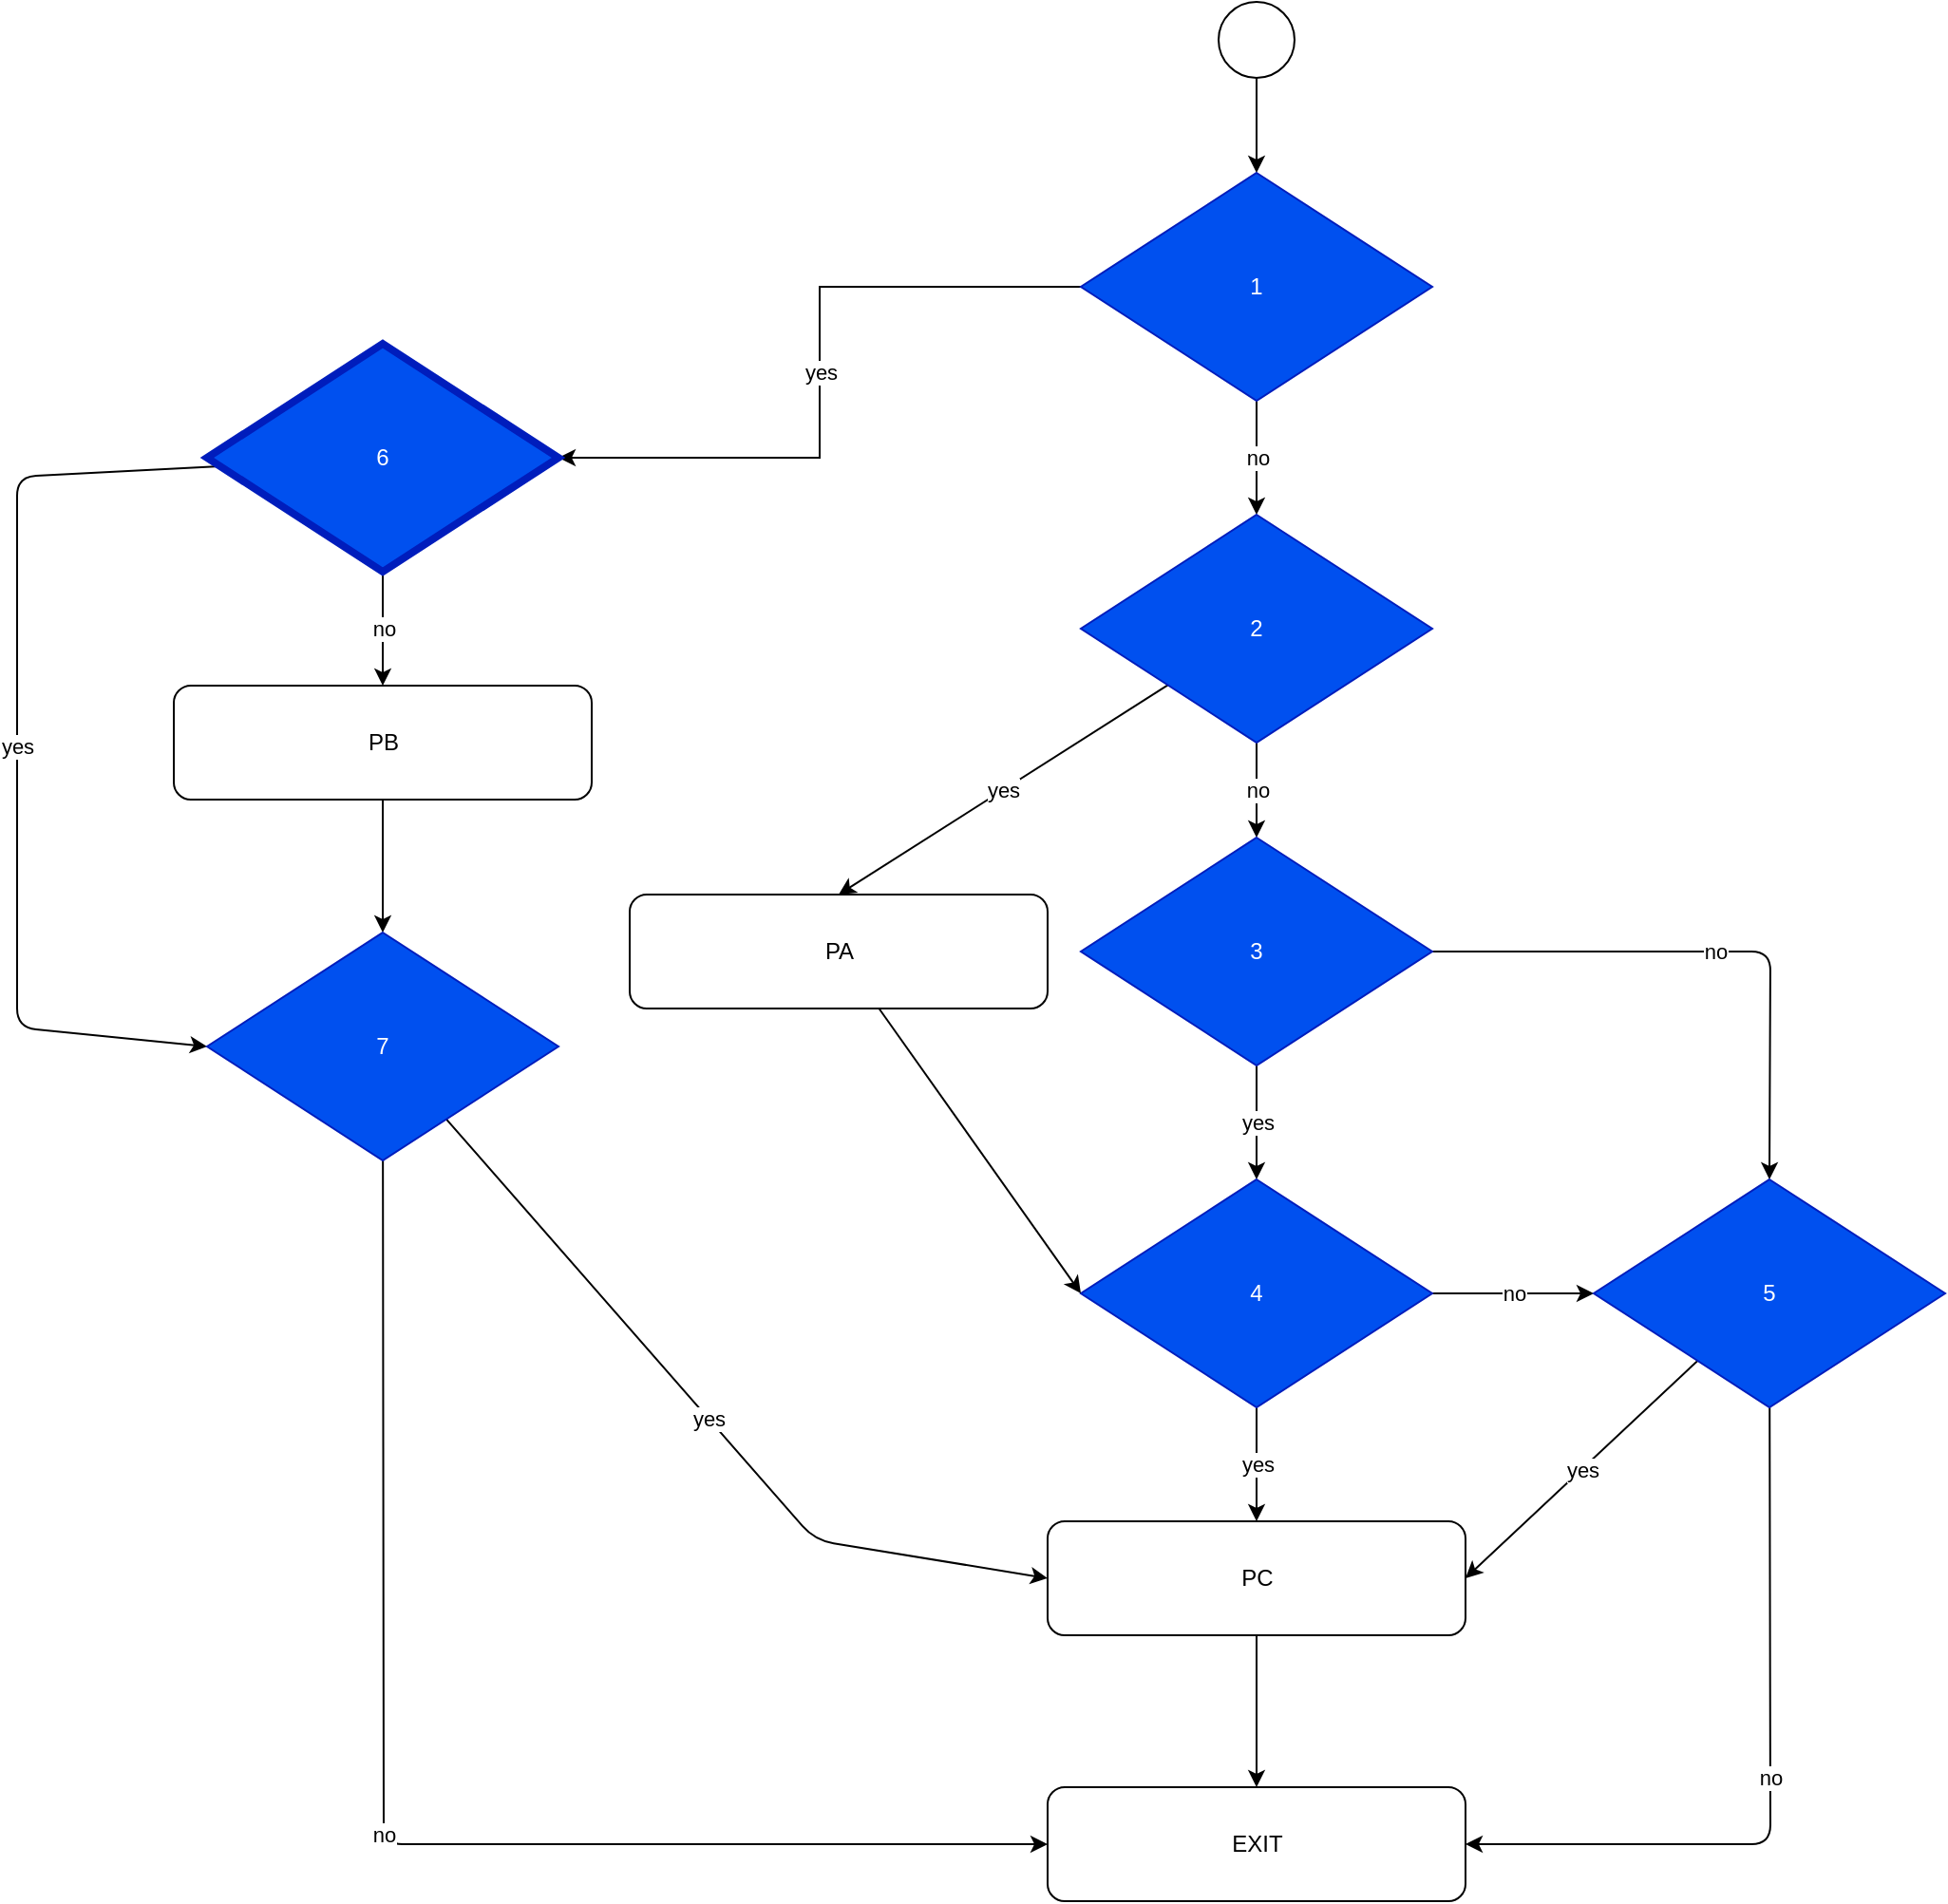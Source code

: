<mxfile version="26.0.9">
  <diagram id="cO7jFfkOg7ThRzreBeMR" name="Page-1">
    <mxGraphModel dx="2284" dy="836" grid="1" gridSize="10" guides="1" tooltips="1" connect="1" arrows="1" fold="1" page="1" pageScale="1" pageWidth="850" pageHeight="1100" math="0" shadow="0">
      <root>
        <mxCell id="0" />
        <mxCell id="1" parent="0" />
        <mxCell id="2" style="edgeStyle=none;html=1;exitX=0.5;exitY=1;exitDx=0;exitDy=0;entryX=0.5;entryY=0;entryDx=0;entryDy=0;" parent="1" source="10" target="7" edge="1">
          <mxGeometry relative="1" as="geometry">
            <mxPoint x="350" y="230" as="sourcePoint" />
            <mxPoint x="420" y="130" as="targetPoint" />
          </mxGeometry>
        </mxCell>
        <mxCell id="13" value="no" style="edgeStyle=none;html=1;" parent="1" source="7" target="12" edge="1">
          <mxGeometry relative="1" as="geometry" />
        </mxCell>
        <mxCell id="e20JTyUjlTbS0Y7-oMpP-48" value="yes" style="edgeStyle=orthogonalEdgeStyle;rounded=0;orthogonalLoop=1;jettySize=auto;html=1;" parent="1" source="7" target="21" edge="1">
          <mxGeometry relative="1" as="geometry" />
        </mxCell>
        <mxCell id="7" value="1" style="rhombus;whiteSpace=wrap;html=1;fillColor=#0050ef;fontColor=#ffffff;strokeColor=#001DBC;" parent="1" vertex="1">
          <mxGeometry x="400" y="170" width="185" height="120" as="geometry" />
        </mxCell>
        <mxCell id="10" value="" style="ellipse;whiteSpace=wrap;html=1;aspect=fixed;" parent="1" vertex="1">
          <mxGeometry x="472.5" y="80" width="40" height="40" as="geometry" />
        </mxCell>
        <mxCell id="26" value="" style="edgeStyle=none;html=1;" parent="1" source="11" target="24" edge="1">
          <mxGeometry relative="1" as="geometry" />
        </mxCell>
        <mxCell id="11" value="PB" style="rounded=1;whiteSpace=wrap;html=1;" parent="1" vertex="1">
          <mxGeometry x="-77.5" y="440" width="220" height="60" as="geometry" />
        </mxCell>
        <mxCell id="20" value="no" style="edgeStyle=none;html=1;" parent="1" source="12" target="14" edge="1">
          <mxGeometry relative="1" as="geometry" />
        </mxCell>
        <mxCell id="28" value="yes" style="edgeStyle=none;html=1;entryX=0.5;entryY=0;entryDx=0;entryDy=0;" parent="1" source="12" target="27" edge="1">
          <mxGeometry relative="1" as="geometry" />
        </mxCell>
        <mxCell id="12" value="2" style="rhombus;whiteSpace=wrap;html=1;fillColor=#0050ef;fontColor=#ffffff;strokeColor=#001DBC;" parent="1" vertex="1">
          <mxGeometry x="400" y="350" width="185" height="120" as="geometry" />
        </mxCell>
        <mxCell id="18" value="no" style="edgeStyle=none;html=1;exitX=1;exitY=0.5;exitDx=0;exitDy=0;entryX=0.5;entryY=0;entryDx=0;entryDy=0;" parent="1" source="14" target="16" edge="1">
          <mxGeometry relative="1" as="geometry">
            <Array as="points">
              <mxPoint x="763" y="580" />
            </Array>
          </mxGeometry>
        </mxCell>
        <mxCell id="19" value="yes" style="edgeStyle=none;html=1;" parent="1" source="14" target="15" edge="1">
          <mxGeometry relative="1" as="geometry" />
        </mxCell>
        <mxCell id="14" value="3" style="rhombus;whiteSpace=wrap;html=1;fillColor=#0050ef;fontColor=#ffffff;strokeColor=#001DBC;" parent="1" vertex="1">
          <mxGeometry x="400" y="520" width="185" height="120" as="geometry" />
        </mxCell>
        <mxCell id="17" value="no" style="edgeStyle=none;html=1;" parent="1" source="15" target="16" edge="1">
          <mxGeometry relative="1" as="geometry" />
        </mxCell>
        <mxCell id="31" value="yes" style="edgeStyle=none;html=1;" parent="1" source="15" target="30" edge="1">
          <mxGeometry relative="1" as="geometry" />
        </mxCell>
        <mxCell id="15" value="4" style="rhombus;whiteSpace=wrap;html=1;fillColor=#0050ef;fontColor=#ffffff;strokeColor=#001DBC;" parent="1" vertex="1">
          <mxGeometry x="400" y="700" width="185" height="120" as="geometry" />
        </mxCell>
        <mxCell id="35" value="yes" style="edgeStyle=none;html=1;entryX=1;entryY=0.5;entryDx=0;entryDy=0;" parent="1" source="16" target="30" edge="1">
          <mxGeometry relative="1" as="geometry" />
        </mxCell>
        <mxCell id="36" value="no" style="edgeStyle=none;html=1;entryX=1;entryY=0.5;entryDx=0;entryDy=0;" parent="1" source="16" target="33" edge="1">
          <mxGeometry relative="1" as="geometry">
            <Array as="points">
              <mxPoint x="763" y="1050" />
            </Array>
          </mxGeometry>
        </mxCell>
        <mxCell id="16" value="5" style="rhombus;whiteSpace=wrap;html=1;fillColor=#0050ef;fontColor=#ffffff;strokeColor=#001DBC;" parent="1" vertex="1">
          <mxGeometry x="670" y="700" width="185" height="120" as="geometry" />
        </mxCell>
        <mxCell id="23" value="no" style="edgeStyle=none;html=1;" parent="1" source="21" target="11" edge="1">
          <mxGeometry relative="1" as="geometry" />
        </mxCell>
        <mxCell id="25" value="yes" style="edgeStyle=none;html=1;entryX=0;entryY=0.5;entryDx=0;entryDy=0;" parent="1" source="21" target="24" edge="1">
          <mxGeometry relative="1" as="geometry">
            <mxPoint x="-210" y="430" as="targetPoint" />
            <Array as="points">
              <mxPoint x="-160" y="330" />
              <mxPoint x="-160" y="620" />
            </Array>
          </mxGeometry>
        </mxCell>
        <mxCell id="21" value="6" style="rhombus;whiteSpace=wrap;html=1;fillColor=#0050ef;fontColor=#ffffff;strokeColor=#001DBC;strokeWidth=4;" parent="1" vertex="1">
          <mxGeometry x="-60" y="260" width="185" height="120" as="geometry" />
        </mxCell>
        <mxCell id="32" value="yes" style="edgeStyle=none;html=1;entryX=0;entryY=0.5;entryDx=0;entryDy=0;" parent="1" source="24" target="30" edge="1">
          <mxGeometry relative="1" as="geometry">
            <Array as="points">
              <mxPoint x="260" y="890" />
            </Array>
          </mxGeometry>
        </mxCell>
        <mxCell id="34" value="no" style="edgeStyle=none;html=1;entryX=0;entryY=0.5;entryDx=0;entryDy=0;" parent="1" source="24" target="33" edge="1">
          <mxGeometry relative="1" as="geometry">
            <Array as="points">
              <mxPoint x="33" y="1050" />
            </Array>
          </mxGeometry>
        </mxCell>
        <mxCell id="24" value="7" style="rhombus;whiteSpace=wrap;html=1;fillColor=#0050ef;fontColor=#ffffff;strokeColor=#001DBC;" parent="1" vertex="1">
          <mxGeometry x="-60" y="570" width="185" height="120" as="geometry" />
        </mxCell>
        <mxCell id="29" style="edgeStyle=none;html=1;entryX=0;entryY=0.5;entryDx=0;entryDy=0;" parent="1" source="27" target="15" edge="1">
          <mxGeometry relative="1" as="geometry" />
        </mxCell>
        <mxCell id="27" value="PA" style="rounded=1;whiteSpace=wrap;html=1;" parent="1" vertex="1">
          <mxGeometry x="162.5" y="550" width="220" height="60" as="geometry" />
        </mxCell>
        <mxCell id="39" style="edgeStyle=none;html=1;entryX=0.5;entryY=0;entryDx=0;entryDy=0;" parent="1" source="30" target="33" edge="1">
          <mxGeometry relative="1" as="geometry" />
        </mxCell>
        <mxCell id="30" value="PC" style="rounded=1;whiteSpace=wrap;html=1;" parent="1" vertex="1">
          <mxGeometry x="382.5" y="880" width="220" height="60" as="geometry" />
        </mxCell>
        <mxCell id="33" value="EXIT" style="rounded=1;whiteSpace=wrap;html=1;" parent="1" vertex="1">
          <mxGeometry x="382.5" y="1020" width="220" height="60" as="geometry" />
        </mxCell>
      </root>
    </mxGraphModel>
  </diagram>
</mxfile>
